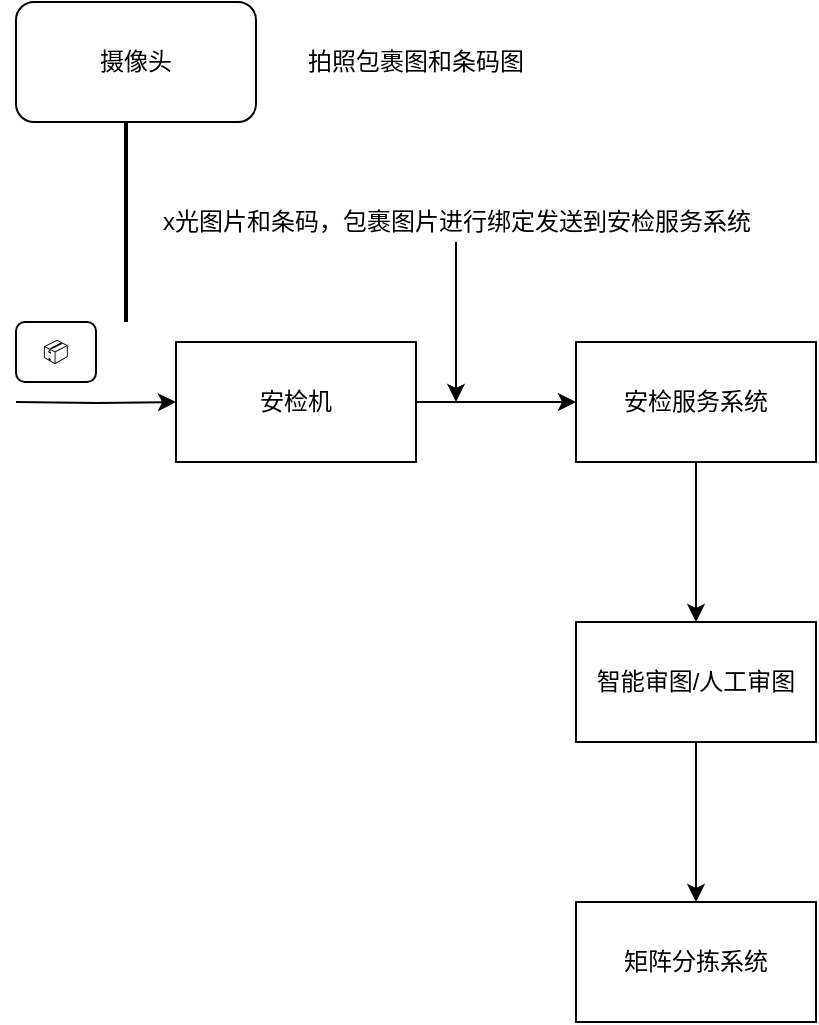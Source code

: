 <mxfile version="14.7.2" type="github"><diagram id="x6lxmjkwG_VmmXBO_yBS" name="Page-1"><mxGraphModel dx="1278" dy="1717" grid="1" gridSize="10" guides="1" tooltips="1" connect="1" arrows="1" fold="1" page="1" pageScale="1" pageWidth="827" pageHeight="1169" math="0" shadow="0"><root><mxCell id="0"/><mxCell id="1" parent="0"/><mxCell id="5IPAmnX3tbD5AaJGGD7y-7" value="" style="edgeStyle=orthogonalEdgeStyle;rounded=0;orthogonalLoop=1;jettySize=auto;html=1;" edge="1" parent="1" target="5IPAmnX3tbD5AaJGGD7y-6"><mxGeometry relative="1" as="geometry"><mxPoint x="240" y="120" as="sourcePoint"/></mxGeometry></mxCell><mxCell id="5IPAmnX3tbD5AaJGGD7y-14" value="" style="edgeStyle=orthogonalEdgeStyle;rounded=0;orthogonalLoop=1;jettySize=auto;html=1;" edge="1" parent="1" source="5IPAmnX3tbD5AaJGGD7y-6" target="5IPAmnX3tbD5AaJGGD7y-13"><mxGeometry relative="1" as="geometry"/></mxCell><mxCell id="5IPAmnX3tbD5AaJGGD7y-6" value="安检机" style="whiteSpace=wrap;html=1;rounded=0;" vertex="1" parent="1"><mxGeometry x="320" y="90" width="120" height="60" as="geometry"/></mxCell><mxCell id="5IPAmnX3tbD5AaJGGD7y-10" value="📦" style="rounded=1;whiteSpace=wrap;html=1;" vertex="1" parent="1"><mxGeometry x="240" y="80" width="40" height="30" as="geometry"/></mxCell><mxCell id="5IPAmnX3tbD5AaJGGD7y-11" value="" style="line;strokeWidth=2;direction=south;html=1;" vertex="1" parent="1"><mxGeometry x="290" y="-80" width="10" height="160" as="geometry"/></mxCell><mxCell id="5IPAmnX3tbD5AaJGGD7y-12" value="摄像头" style="rounded=1;whiteSpace=wrap;html=1;" vertex="1" parent="1"><mxGeometry x="240" y="-80" width="120" height="60" as="geometry"/></mxCell><mxCell id="5IPAmnX3tbD5AaJGGD7y-16" value="" style="edgeStyle=orthogonalEdgeStyle;rounded=0;orthogonalLoop=1;jettySize=auto;html=1;" edge="1" parent="1" source="5IPAmnX3tbD5AaJGGD7y-13" target="5IPAmnX3tbD5AaJGGD7y-15"><mxGeometry relative="1" as="geometry"/></mxCell><mxCell id="5IPAmnX3tbD5AaJGGD7y-13" value="安检服务系统" style="whiteSpace=wrap;html=1;rounded=0;" vertex="1" parent="1"><mxGeometry x="520" y="90" width="120" height="60" as="geometry"/></mxCell><mxCell id="5IPAmnX3tbD5AaJGGD7y-18" value="" style="edgeStyle=orthogonalEdgeStyle;rounded=0;orthogonalLoop=1;jettySize=auto;html=1;" edge="1" parent="1" source="5IPAmnX3tbD5AaJGGD7y-15" target="5IPAmnX3tbD5AaJGGD7y-17"><mxGeometry relative="1" as="geometry"/></mxCell><mxCell id="5IPAmnX3tbD5AaJGGD7y-15" value="智能审图/人工审图" style="whiteSpace=wrap;html=1;rounded=0;" vertex="1" parent="1"><mxGeometry x="520" y="230" width="120" height="60" as="geometry"/></mxCell><mxCell id="5IPAmnX3tbD5AaJGGD7y-17" value="矩阵分拣系统" style="whiteSpace=wrap;html=1;rounded=0;" vertex="1" parent="1"><mxGeometry x="520" y="370" width="120" height="60" as="geometry"/></mxCell><mxCell id="5IPAmnX3tbD5AaJGGD7y-20" value="拍照包裹图和条码图" style="text;html=1;strokeColor=none;fillColor=none;align=center;verticalAlign=middle;whiteSpace=wrap;rounded=0;" vertex="1" parent="1"><mxGeometry x="380" y="-60" width="120" height="20" as="geometry"/></mxCell><mxCell id="5IPAmnX3tbD5AaJGGD7y-21" value="x光图片和条码，包裹图片进行绑定发送到安检服务系统" style="text;html=1;align=center;verticalAlign=middle;resizable=0;points=[];autosize=1;strokeColor=none;" vertex="1" parent="1"><mxGeometry x="305" y="20" width="310" height="20" as="geometry"/></mxCell><mxCell id="5IPAmnX3tbD5AaJGGD7y-23" value="" style="endArrow=classic;html=1;exitX=0.5;exitY=1;exitDx=0;exitDy=0;exitPerimeter=0;" edge="1" parent="1" source="5IPAmnX3tbD5AaJGGD7y-21"><mxGeometry width="50" height="50" relative="1" as="geometry"><mxPoint x="460" y="90" as="sourcePoint"/><mxPoint x="460" y="120" as="targetPoint"/></mxGeometry></mxCell></root></mxGraphModel></diagram></mxfile>